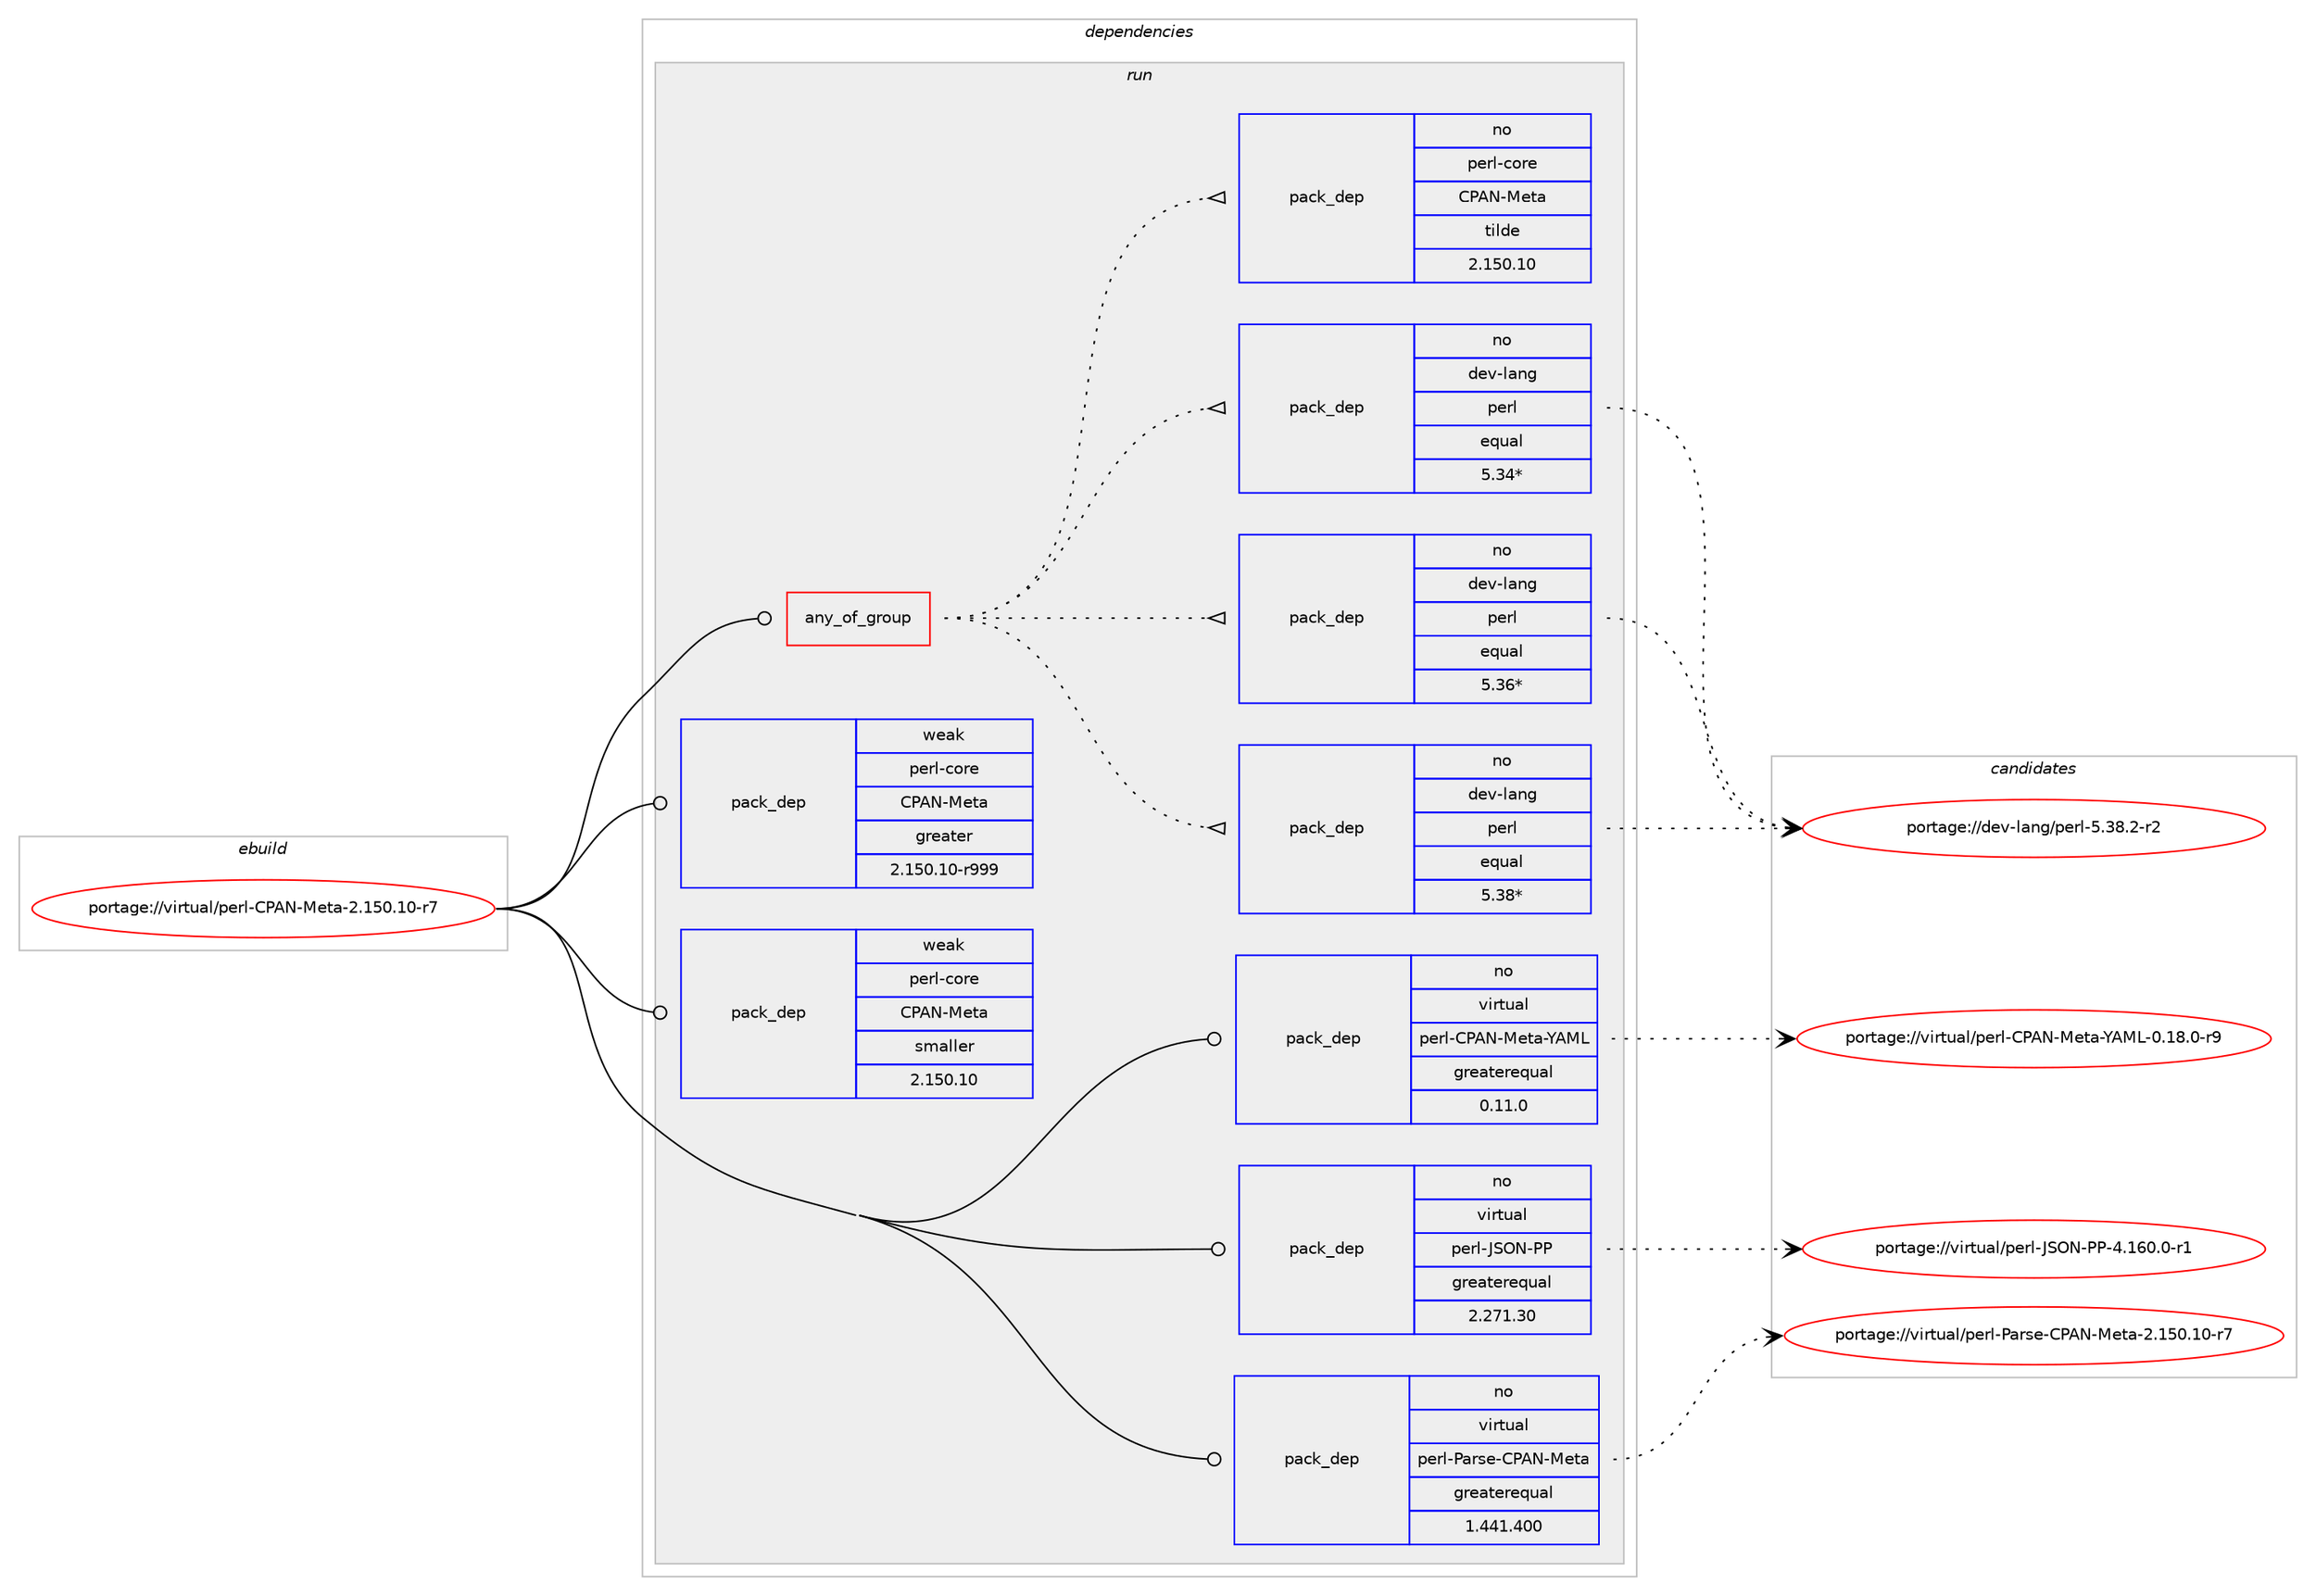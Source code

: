 digraph prolog {

# *************
# Graph options
# *************

newrank=true;
concentrate=true;
compound=true;
graph [rankdir=LR,fontname=Helvetica,fontsize=10,ranksep=1.5];#, ranksep=2.5, nodesep=0.2];
edge  [arrowhead=vee];
node  [fontname=Helvetica,fontsize=10];

# **********
# The ebuild
# **********

subgraph cluster_leftcol {
color=gray;
rank=same;
label=<<i>ebuild</i>>;
id [label="portage://virtual/perl-CPAN-Meta-2.150.10-r7", color=red, width=4, href="../virtual/perl-CPAN-Meta-2.150.10-r7.svg"];
}

# ****************
# The dependencies
# ****************

subgraph cluster_midcol {
color=gray;
label=<<i>dependencies</i>>;
subgraph cluster_compile {
fillcolor="#eeeeee";
style=filled;
label=<<i>compile</i>>;
}
subgraph cluster_compileandrun {
fillcolor="#eeeeee";
style=filled;
label=<<i>compile and run</i>>;
}
subgraph cluster_run {
fillcolor="#eeeeee";
style=filled;
label=<<i>run</i>>;
subgraph any66 {
dependency3195 [label=<<TABLE BORDER="0" CELLBORDER="1" CELLSPACING="0" CELLPADDING="4"><TR><TD CELLPADDING="10">any_of_group</TD></TR></TABLE>>, shape=none, color=red];subgraph pack1108 {
dependency3196 [label=<<TABLE BORDER="0" CELLBORDER="1" CELLSPACING="0" CELLPADDING="4" WIDTH="220"><TR><TD ROWSPAN="6" CELLPADDING="30">pack_dep</TD></TR><TR><TD WIDTH="110">no</TD></TR><TR><TD>dev-lang</TD></TR><TR><TD>perl</TD></TR><TR><TD>equal</TD></TR><TR><TD>5.38*</TD></TR></TABLE>>, shape=none, color=blue];
}
dependency3195:e -> dependency3196:w [weight=20,style="dotted",arrowhead="oinv"];
subgraph pack1109 {
dependency3197 [label=<<TABLE BORDER="0" CELLBORDER="1" CELLSPACING="0" CELLPADDING="4" WIDTH="220"><TR><TD ROWSPAN="6" CELLPADDING="30">pack_dep</TD></TR><TR><TD WIDTH="110">no</TD></TR><TR><TD>dev-lang</TD></TR><TR><TD>perl</TD></TR><TR><TD>equal</TD></TR><TR><TD>5.36*</TD></TR></TABLE>>, shape=none, color=blue];
}
dependency3195:e -> dependency3197:w [weight=20,style="dotted",arrowhead="oinv"];
subgraph pack1110 {
dependency3198 [label=<<TABLE BORDER="0" CELLBORDER="1" CELLSPACING="0" CELLPADDING="4" WIDTH="220"><TR><TD ROWSPAN="6" CELLPADDING="30">pack_dep</TD></TR><TR><TD WIDTH="110">no</TD></TR><TR><TD>dev-lang</TD></TR><TR><TD>perl</TD></TR><TR><TD>equal</TD></TR><TR><TD>5.34*</TD></TR></TABLE>>, shape=none, color=blue];
}
dependency3195:e -> dependency3198:w [weight=20,style="dotted",arrowhead="oinv"];
subgraph pack1111 {
dependency3199 [label=<<TABLE BORDER="0" CELLBORDER="1" CELLSPACING="0" CELLPADDING="4" WIDTH="220"><TR><TD ROWSPAN="6" CELLPADDING="30">pack_dep</TD></TR><TR><TD WIDTH="110">no</TD></TR><TR><TD>perl-core</TD></TR><TR><TD>CPAN-Meta</TD></TR><TR><TD>tilde</TD></TR><TR><TD>2.150.10</TD></TR></TABLE>>, shape=none, color=blue];
}
dependency3195:e -> dependency3199:w [weight=20,style="dotted",arrowhead="oinv"];
}
id:e -> dependency3195:w [weight=20,style="solid",arrowhead="odot"];
# *** BEGIN UNKNOWN DEPENDENCY TYPE (TODO) ***
# id -> package_dependency(portage://virtual/perl-CPAN-Meta-2.150.10-r7,run,no,dev-lang,perl,none,[,,],any_same_slot,[])
# *** END UNKNOWN DEPENDENCY TYPE (TODO) ***

subgraph pack1112 {
dependency3200 [label=<<TABLE BORDER="0" CELLBORDER="1" CELLSPACING="0" CELLPADDING="4" WIDTH="220"><TR><TD ROWSPAN="6" CELLPADDING="30">pack_dep</TD></TR><TR><TD WIDTH="110">no</TD></TR><TR><TD>virtual</TD></TR><TR><TD>perl-CPAN-Meta-YAML</TD></TR><TR><TD>greaterequal</TD></TR><TR><TD>0.11.0</TD></TR></TABLE>>, shape=none, color=blue];
}
id:e -> dependency3200:w [weight=20,style="solid",arrowhead="odot"];
subgraph pack1113 {
dependency3201 [label=<<TABLE BORDER="0" CELLBORDER="1" CELLSPACING="0" CELLPADDING="4" WIDTH="220"><TR><TD ROWSPAN="6" CELLPADDING="30">pack_dep</TD></TR><TR><TD WIDTH="110">no</TD></TR><TR><TD>virtual</TD></TR><TR><TD>perl-JSON-PP</TD></TR><TR><TD>greaterequal</TD></TR><TR><TD>2.271.30</TD></TR></TABLE>>, shape=none, color=blue];
}
id:e -> dependency3201:w [weight=20,style="solid",arrowhead="odot"];
subgraph pack1114 {
dependency3202 [label=<<TABLE BORDER="0" CELLBORDER="1" CELLSPACING="0" CELLPADDING="4" WIDTH="220"><TR><TD ROWSPAN="6" CELLPADDING="30">pack_dep</TD></TR><TR><TD WIDTH="110">no</TD></TR><TR><TD>virtual</TD></TR><TR><TD>perl-Parse-CPAN-Meta</TD></TR><TR><TD>greaterequal</TD></TR><TR><TD>1.441.400</TD></TR></TABLE>>, shape=none, color=blue];
}
id:e -> dependency3202:w [weight=20,style="solid",arrowhead="odot"];
subgraph pack1115 {
dependency3203 [label=<<TABLE BORDER="0" CELLBORDER="1" CELLSPACING="0" CELLPADDING="4" WIDTH="220"><TR><TD ROWSPAN="6" CELLPADDING="30">pack_dep</TD></TR><TR><TD WIDTH="110">weak</TD></TR><TR><TD>perl-core</TD></TR><TR><TD>CPAN-Meta</TD></TR><TR><TD>greater</TD></TR><TR><TD>2.150.10-r999</TD></TR></TABLE>>, shape=none, color=blue];
}
id:e -> dependency3203:w [weight=20,style="solid",arrowhead="odot"];
subgraph pack1116 {
dependency3204 [label=<<TABLE BORDER="0" CELLBORDER="1" CELLSPACING="0" CELLPADDING="4" WIDTH="220"><TR><TD ROWSPAN="6" CELLPADDING="30">pack_dep</TD></TR><TR><TD WIDTH="110">weak</TD></TR><TR><TD>perl-core</TD></TR><TR><TD>CPAN-Meta</TD></TR><TR><TD>smaller</TD></TR><TR><TD>2.150.10</TD></TR></TABLE>>, shape=none, color=blue];
}
id:e -> dependency3204:w [weight=20,style="solid",arrowhead="odot"];
}
}

# **************
# The candidates
# **************

subgraph cluster_choices {
rank=same;
color=gray;
label=<<i>candidates</i>>;

subgraph choice1108 {
color=black;
nodesep=1;
choice100101118451089711010347112101114108455346515646504511450 [label="portage://dev-lang/perl-5.38.2-r2", color=red, width=4,href="../dev-lang/perl-5.38.2-r2.svg"];
dependency3196:e -> choice100101118451089711010347112101114108455346515646504511450:w [style=dotted,weight="100"];
}
subgraph choice1109 {
color=black;
nodesep=1;
choice100101118451089711010347112101114108455346515646504511450 [label="portage://dev-lang/perl-5.38.2-r2", color=red, width=4,href="../dev-lang/perl-5.38.2-r2.svg"];
dependency3197:e -> choice100101118451089711010347112101114108455346515646504511450:w [style=dotted,weight="100"];
}
subgraph choice1110 {
color=black;
nodesep=1;
choice100101118451089711010347112101114108455346515646504511450 [label="portage://dev-lang/perl-5.38.2-r2", color=red, width=4,href="../dev-lang/perl-5.38.2-r2.svg"];
dependency3198:e -> choice100101118451089711010347112101114108455346515646504511450:w [style=dotted,weight="100"];
}
subgraph choice1111 {
color=black;
nodesep=1;
}
subgraph choice1112 {
color=black;
nodesep=1;
choice118105114116117971084711210111410845678065784577101116974589657776454846495646484511457 [label="portage://virtual/perl-CPAN-Meta-YAML-0.18.0-r9", color=red, width=4,href="../virtual/perl-CPAN-Meta-YAML-0.18.0-r9.svg"];
dependency3200:e -> choice118105114116117971084711210111410845678065784577101116974589657776454846495646484511457:w [style=dotted,weight="100"];
}
subgraph choice1113 {
color=black;
nodesep=1;
choice1181051141161179710847112101114108457483797845808045524649544846484511449 [label="portage://virtual/perl-JSON-PP-4.160.0-r1", color=red, width=4,href="../virtual/perl-JSON-PP-4.160.0-r1.svg"];
dependency3201:e -> choice1181051141161179710847112101114108457483797845808045524649544846484511449:w [style=dotted,weight="100"];
}
subgraph choice1114 {
color=black;
nodesep=1;
choice118105114116117971084711210111410845809711411510145678065784577101116974550464953484649484511455 [label="portage://virtual/perl-Parse-CPAN-Meta-2.150.10-r7", color=red, width=4,href="../virtual/perl-Parse-CPAN-Meta-2.150.10-r7.svg"];
dependency3202:e -> choice118105114116117971084711210111410845809711411510145678065784577101116974550464953484649484511455:w [style=dotted,weight="100"];
}
subgraph choice1115 {
color=black;
nodesep=1;
}
subgraph choice1116 {
color=black;
nodesep=1;
}
}

}
